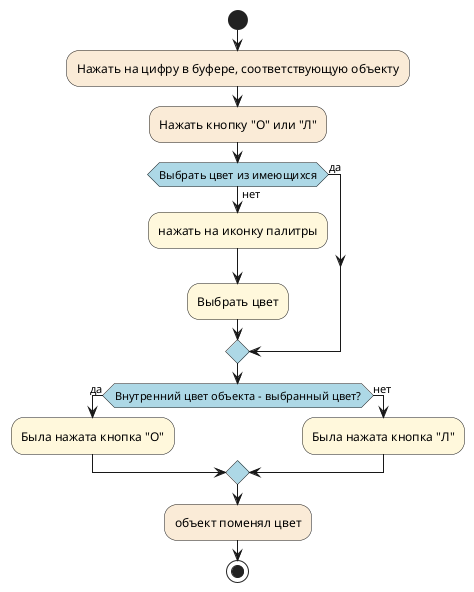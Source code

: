 @startuml
skinparam activity {
    DiamondBackgroundColor LightBlue
}
start

#AntiqueWhite:Нажать на цифру в буфере, соответствующую объекту;
#AntiqueWhite:Нажать кнопку "О" или "Л";
if (Выбрать цвет из имеющихся) then (да);
else (нет)
#Cornsilk:нажать на иконку палитры;
#Cornsilk:Выбрать цвет;
endif
if (Внутренний цвет объекта - выбранный цвет?) then (да)
#Cornsilk:Была нажата кнопка "О";
else (нет)
#Cornsilk:Была нажата кнопка "Л";
endif
#AntiqueWhite:объект поменял цвет;
stop
@enduml
